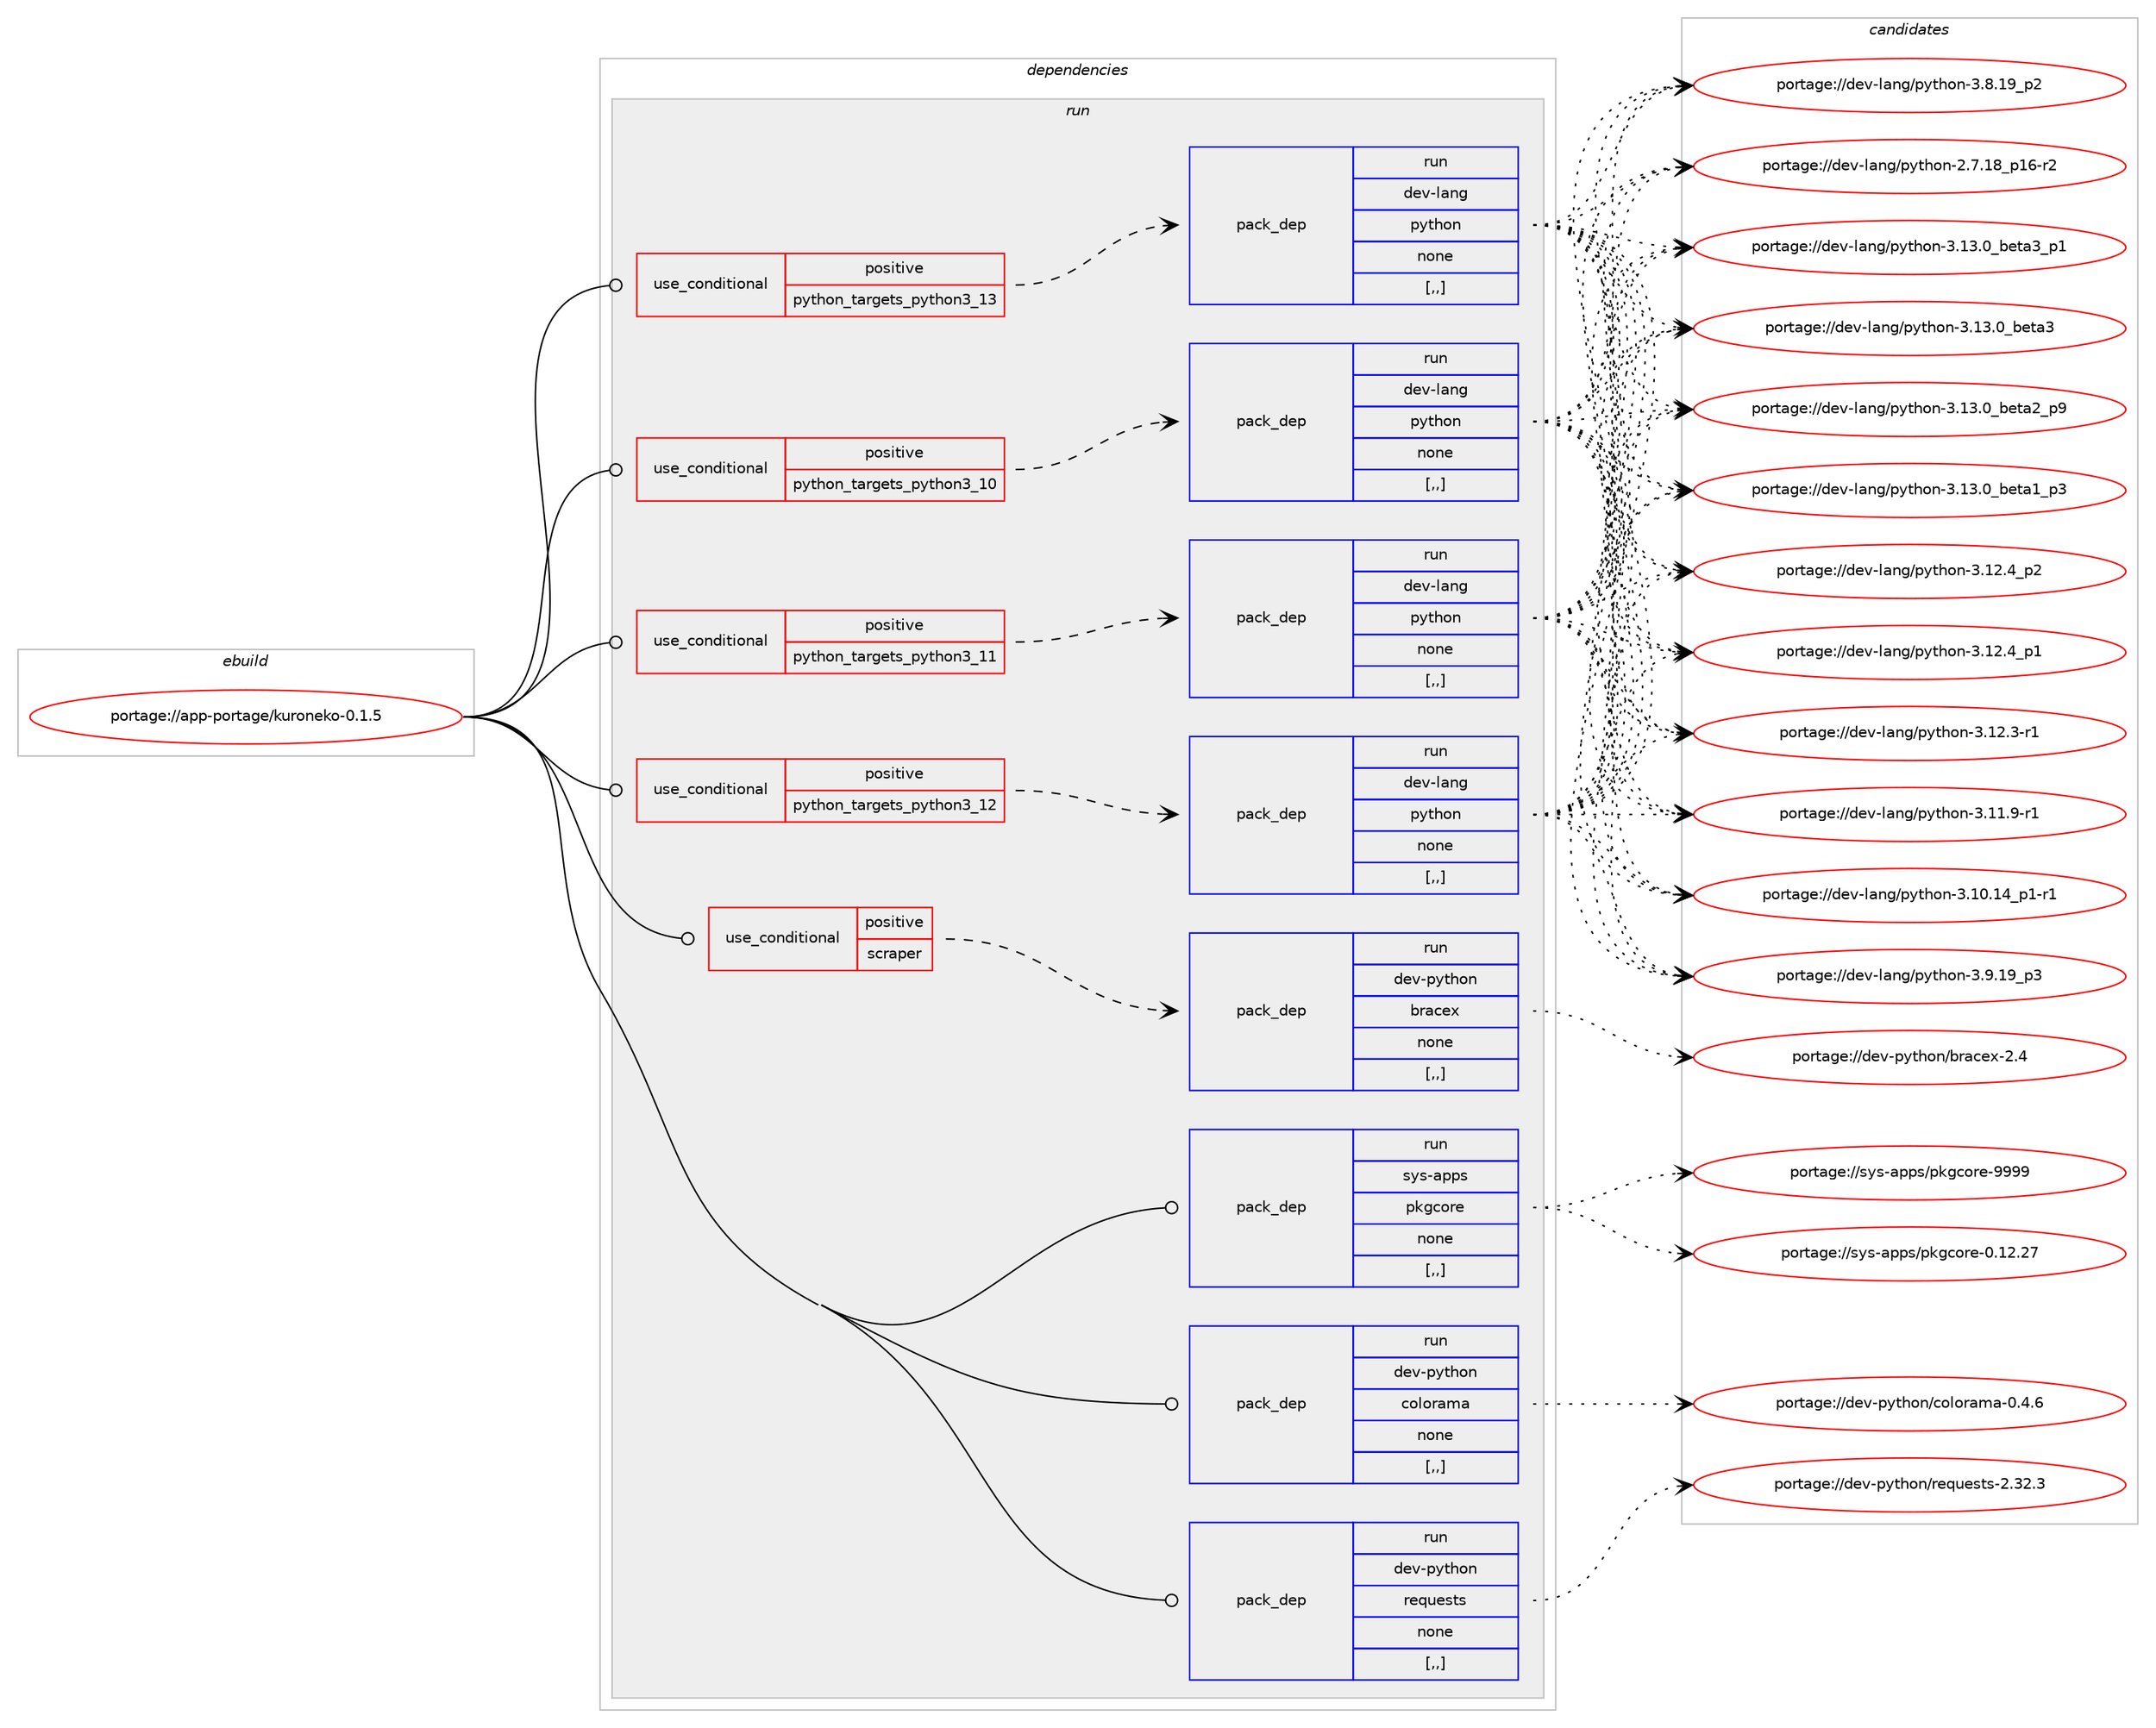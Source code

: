 digraph prolog {

# *************
# Graph options
# *************

newrank=true;
concentrate=true;
compound=true;
graph [rankdir=LR,fontname=Helvetica,fontsize=10,ranksep=1.5];#, ranksep=2.5, nodesep=0.2];
edge  [arrowhead=vee];
node  [fontname=Helvetica,fontsize=10];

# **********
# The ebuild
# **********

subgraph cluster_leftcol {
color=gray;
label=<<i>ebuild</i>>;
id [label="portage://app-portage/kuroneko-0.1.5", color=red, width=4, href="../app-portage/kuroneko-0.1.5.svg"];
}

# ****************
# The dependencies
# ****************

subgraph cluster_midcol {
color=gray;
label=<<i>dependencies</i>>;
subgraph cluster_compile {
fillcolor="#eeeeee";
style=filled;
label=<<i>compile</i>>;
}
subgraph cluster_compileandrun {
fillcolor="#eeeeee";
style=filled;
label=<<i>compile and run</i>>;
}
subgraph cluster_run {
fillcolor="#eeeeee";
style=filled;
label=<<i>run</i>>;
subgraph cond14236 {
dependency51299 [label=<<TABLE BORDER="0" CELLBORDER="1" CELLSPACING="0" CELLPADDING="4"><TR><TD ROWSPAN="3" CELLPADDING="10">use_conditional</TD></TR><TR><TD>positive</TD></TR><TR><TD>python_targets_python3_10</TD></TR></TABLE>>, shape=none, color=red];
subgraph pack36592 {
dependency51300 [label=<<TABLE BORDER="0" CELLBORDER="1" CELLSPACING="0" CELLPADDING="4" WIDTH="220"><TR><TD ROWSPAN="6" CELLPADDING="30">pack_dep</TD></TR><TR><TD WIDTH="110">run</TD></TR><TR><TD>dev-lang</TD></TR><TR><TD>python</TD></TR><TR><TD>none</TD></TR><TR><TD>[,,]</TD></TR></TABLE>>, shape=none, color=blue];
}
dependency51299:e -> dependency51300:w [weight=20,style="dashed",arrowhead="vee"];
}
id:e -> dependency51299:w [weight=20,style="solid",arrowhead="odot"];
subgraph cond14237 {
dependency51301 [label=<<TABLE BORDER="0" CELLBORDER="1" CELLSPACING="0" CELLPADDING="4"><TR><TD ROWSPAN="3" CELLPADDING="10">use_conditional</TD></TR><TR><TD>positive</TD></TR><TR><TD>python_targets_python3_11</TD></TR></TABLE>>, shape=none, color=red];
subgraph pack36593 {
dependency51302 [label=<<TABLE BORDER="0" CELLBORDER="1" CELLSPACING="0" CELLPADDING="4" WIDTH="220"><TR><TD ROWSPAN="6" CELLPADDING="30">pack_dep</TD></TR><TR><TD WIDTH="110">run</TD></TR><TR><TD>dev-lang</TD></TR><TR><TD>python</TD></TR><TR><TD>none</TD></TR><TR><TD>[,,]</TD></TR></TABLE>>, shape=none, color=blue];
}
dependency51301:e -> dependency51302:w [weight=20,style="dashed",arrowhead="vee"];
}
id:e -> dependency51301:w [weight=20,style="solid",arrowhead="odot"];
subgraph cond14238 {
dependency51303 [label=<<TABLE BORDER="0" CELLBORDER="1" CELLSPACING="0" CELLPADDING="4"><TR><TD ROWSPAN="3" CELLPADDING="10">use_conditional</TD></TR><TR><TD>positive</TD></TR><TR><TD>python_targets_python3_12</TD></TR></TABLE>>, shape=none, color=red];
subgraph pack36594 {
dependency51304 [label=<<TABLE BORDER="0" CELLBORDER="1" CELLSPACING="0" CELLPADDING="4" WIDTH="220"><TR><TD ROWSPAN="6" CELLPADDING="30">pack_dep</TD></TR><TR><TD WIDTH="110">run</TD></TR><TR><TD>dev-lang</TD></TR><TR><TD>python</TD></TR><TR><TD>none</TD></TR><TR><TD>[,,]</TD></TR></TABLE>>, shape=none, color=blue];
}
dependency51303:e -> dependency51304:w [weight=20,style="dashed",arrowhead="vee"];
}
id:e -> dependency51303:w [weight=20,style="solid",arrowhead="odot"];
subgraph cond14239 {
dependency51305 [label=<<TABLE BORDER="0" CELLBORDER="1" CELLSPACING="0" CELLPADDING="4"><TR><TD ROWSPAN="3" CELLPADDING="10">use_conditional</TD></TR><TR><TD>positive</TD></TR><TR><TD>python_targets_python3_13</TD></TR></TABLE>>, shape=none, color=red];
subgraph pack36595 {
dependency51306 [label=<<TABLE BORDER="0" CELLBORDER="1" CELLSPACING="0" CELLPADDING="4" WIDTH="220"><TR><TD ROWSPAN="6" CELLPADDING="30">pack_dep</TD></TR><TR><TD WIDTH="110">run</TD></TR><TR><TD>dev-lang</TD></TR><TR><TD>python</TD></TR><TR><TD>none</TD></TR><TR><TD>[,,]</TD></TR></TABLE>>, shape=none, color=blue];
}
dependency51305:e -> dependency51306:w [weight=20,style="dashed",arrowhead="vee"];
}
id:e -> dependency51305:w [weight=20,style="solid",arrowhead="odot"];
subgraph cond14240 {
dependency51307 [label=<<TABLE BORDER="0" CELLBORDER="1" CELLSPACING="0" CELLPADDING="4"><TR><TD ROWSPAN="3" CELLPADDING="10">use_conditional</TD></TR><TR><TD>positive</TD></TR><TR><TD>scraper</TD></TR></TABLE>>, shape=none, color=red];
subgraph pack36596 {
dependency51308 [label=<<TABLE BORDER="0" CELLBORDER="1" CELLSPACING="0" CELLPADDING="4" WIDTH="220"><TR><TD ROWSPAN="6" CELLPADDING="30">pack_dep</TD></TR><TR><TD WIDTH="110">run</TD></TR><TR><TD>dev-python</TD></TR><TR><TD>bracex</TD></TR><TR><TD>none</TD></TR><TR><TD>[,,]</TD></TR></TABLE>>, shape=none, color=blue];
}
dependency51307:e -> dependency51308:w [weight=20,style="dashed",arrowhead="vee"];
}
id:e -> dependency51307:w [weight=20,style="solid",arrowhead="odot"];
subgraph pack36597 {
dependency51309 [label=<<TABLE BORDER="0" CELLBORDER="1" CELLSPACING="0" CELLPADDING="4" WIDTH="220"><TR><TD ROWSPAN="6" CELLPADDING="30">pack_dep</TD></TR><TR><TD WIDTH="110">run</TD></TR><TR><TD>dev-python</TD></TR><TR><TD>colorama</TD></TR><TR><TD>none</TD></TR><TR><TD>[,,]</TD></TR></TABLE>>, shape=none, color=blue];
}
id:e -> dependency51309:w [weight=20,style="solid",arrowhead="odot"];
subgraph pack36598 {
dependency51310 [label=<<TABLE BORDER="0" CELLBORDER="1" CELLSPACING="0" CELLPADDING="4" WIDTH="220"><TR><TD ROWSPAN="6" CELLPADDING="30">pack_dep</TD></TR><TR><TD WIDTH="110">run</TD></TR><TR><TD>dev-python</TD></TR><TR><TD>requests</TD></TR><TR><TD>none</TD></TR><TR><TD>[,,]</TD></TR></TABLE>>, shape=none, color=blue];
}
id:e -> dependency51310:w [weight=20,style="solid",arrowhead="odot"];
subgraph pack36599 {
dependency51311 [label=<<TABLE BORDER="0" CELLBORDER="1" CELLSPACING="0" CELLPADDING="4" WIDTH="220"><TR><TD ROWSPAN="6" CELLPADDING="30">pack_dep</TD></TR><TR><TD WIDTH="110">run</TD></TR><TR><TD>sys-apps</TD></TR><TR><TD>pkgcore</TD></TR><TR><TD>none</TD></TR><TR><TD>[,,]</TD></TR></TABLE>>, shape=none, color=blue];
}
id:e -> dependency51311:w [weight=20,style="solid",arrowhead="odot"];
}
}

# **************
# The candidates
# **************

subgraph cluster_choices {
rank=same;
color=gray;
label=<<i>candidates</i>>;

subgraph choice36592 {
color=black;
nodesep=1;
choice10010111845108971101034711212111610411111045514649514648959810111697519511249 [label="portage://dev-lang/python-3.13.0_beta3_p1", color=red, width=4,href="../dev-lang/python-3.13.0_beta3_p1.svg"];
choice1001011184510897110103471121211161041111104551464951464895981011169751 [label="portage://dev-lang/python-3.13.0_beta3", color=red, width=4,href="../dev-lang/python-3.13.0_beta3.svg"];
choice10010111845108971101034711212111610411111045514649514648959810111697509511257 [label="portage://dev-lang/python-3.13.0_beta2_p9", color=red, width=4,href="../dev-lang/python-3.13.0_beta2_p9.svg"];
choice10010111845108971101034711212111610411111045514649514648959810111697499511251 [label="portage://dev-lang/python-3.13.0_beta1_p3", color=red, width=4,href="../dev-lang/python-3.13.0_beta1_p3.svg"];
choice100101118451089711010347112121116104111110455146495046529511250 [label="portage://dev-lang/python-3.12.4_p2", color=red, width=4,href="../dev-lang/python-3.12.4_p2.svg"];
choice100101118451089711010347112121116104111110455146495046529511249 [label="portage://dev-lang/python-3.12.4_p1", color=red, width=4,href="../dev-lang/python-3.12.4_p1.svg"];
choice100101118451089711010347112121116104111110455146495046514511449 [label="portage://dev-lang/python-3.12.3-r1", color=red, width=4,href="../dev-lang/python-3.12.3-r1.svg"];
choice100101118451089711010347112121116104111110455146494946574511449 [label="portage://dev-lang/python-3.11.9-r1", color=red, width=4,href="../dev-lang/python-3.11.9-r1.svg"];
choice100101118451089711010347112121116104111110455146494846495295112494511449 [label="portage://dev-lang/python-3.10.14_p1-r1", color=red, width=4,href="../dev-lang/python-3.10.14_p1-r1.svg"];
choice100101118451089711010347112121116104111110455146574649579511251 [label="portage://dev-lang/python-3.9.19_p3", color=red, width=4,href="../dev-lang/python-3.9.19_p3.svg"];
choice100101118451089711010347112121116104111110455146564649579511250 [label="portage://dev-lang/python-3.8.19_p2", color=red, width=4,href="../dev-lang/python-3.8.19_p2.svg"];
choice100101118451089711010347112121116104111110455046554649569511249544511450 [label="portage://dev-lang/python-2.7.18_p16-r2", color=red, width=4,href="../dev-lang/python-2.7.18_p16-r2.svg"];
dependency51300:e -> choice10010111845108971101034711212111610411111045514649514648959810111697519511249:w [style=dotted,weight="100"];
dependency51300:e -> choice1001011184510897110103471121211161041111104551464951464895981011169751:w [style=dotted,weight="100"];
dependency51300:e -> choice10010111845108971101034711212111610411111045514649514648959810111697509511257:w [style=dotted,weight="100"];
dependency51300:e -> choice10010111845108971101034711212111610411111045514649514648959810111697499511251:w [style=dotted,weight="100"];
dependency51300:e -> choice100101118451089711010347112121116104111110455146495046529511250:w [style=dotted,weight="100"];
dependency51300:e -> choice100101118451089711010347112121116104111110455146495046529511249:w [style=dotted,weight="100"];
dependency51300:e -> choice100101118451089711010347112121116104111110455146495046514511449:w [style=dotted,weight="100"];
dependency51300:e -> choice100101118451089711010347112121116104111110455146494946574511449:w [style=dotted,weight="100"];
dependency51300:e -> choice100101118451089711010347112121116104111110455146494846495295112494511449:w [style=dotted,weight="100"];
dependency51300:e -> choice100101118451089711010347112121116104111110455146574649579511251:w [style=dotted,weight="100"];
dependency51300:e -> choice100101118451089711010347112121116104111110455146564649579511250:w [style=dotted,weight="100"];
dependency51300:e -> choice100101118451089711010347112121116104111110455046554649569511249544511450:w [style=dotted,weight="100"];
}
subgraph choice36593 {
color=black;
nodesep=1;
choice10010111845108971101034711212111610411111045514649514648959810111697519511249 [label="portage://dev-lang/python-3.13.0_beta3_p1", color=red, width=4,href="../dev-lang/python-3.13.0_beta3_p1.svg"];
choice1001011184510897110103471121211161041111104551464951464895981011169751 [label="portage://dev-lang/python-3.13.0_beta3", color=red, width=4,href="../dev-lang/python-3.13.0_beta3.svg"];
choice10010111845108971101034711212111610411111045514649514648959810111697509511257 [label="portage://dev-lang/python-3.13.0_beta2_p9", color=red, width=4,href="../dev-lang/python-3.13.0_beta2_p9.svg"];
choice10010111845108971101034711212111610411111045514649514648959810111697499511251 [label="portage://dev-lang/python-3.13.0_beta1_p3", color=red, width=4,href="../dev-lang/python-3.13.0_beta1_p3.svg"];
choice100101118451089711010347112121116104111110455146495046529511250 [label="portage://dev-lang/python-3.12.4_p2", color=red, width=4,href="../dev-lang/python-3.12.4_p2.svg"];
choice100101118451089711010347112121116104111110455146495046529511249 [label="portage://dev-lang/python-3.12.4_p1", color=red, width=4,href="../dev-lang/python-3.12.4_p1.svg"];
choice100101118451089711010347112121116104111110455146495046514511449 [label="portage://dev-lang/python-3.12.3-r1", color=red, width=4,href="../dev-lang/python-3.12.3-r1.svg"];
choice100101118451089711010347112121116104111110455146494946574511449 [label="portage://dev-lang/python-3.11.9-r1", color=red, width=4,href="../dev-lang/python-3.11.9-r1.svg"];
choice100101118451089711010347112121116104111110455146494846495295112494511449 [label="portage://dev-lang/python-3.10.14_p1-r1", color=red, width=4,href="../dev-lang/python-3.10.14_p1-r1.svg"];
choice100101118451089711010347112121116104111110455146574649579511251 [label="portage://dev-lang/python-3.9.19_p3", color=red, width=4,href="../dev-lang/python-3.9.19_p3.svg"];
choice100101118451089711010347112121116104111110455146564649579511250 [label="portage://dev-lang/python-3.8.19_p2", color=red, width=4,href="../dev-lang/python-3.8.19_p2.svg"];
choice100101118451089711010347112121116104111110455046554649569511249544511450 [label="portage://dev-lang/python-2.7.18_p16-r2", color=red, width=4,href="../dev-lang/python-2.7.18_p16-r2.svg"];
dependency51302:e -> choice10010111845108971101034711212111610411111045514649514648959810111697519511249:w [style=dotted,weight="100"];
dependency51302:e -> choice1001011184510897110103471121211161041111104551464951464895981011169751:w [style=dotted,weight="100"];
dependency51302:e -> choice10010111845108971101034711212111610411111045514649514648959810111697509511257:w [style=dotted,weight="100"];
dependency51302:e -> choice10010111845108971101034711212111610411111045514649514648959810111697499511251:w [style=dotted,weight="100"];
dependency51302:e -> choice100101118451089711010347112121116104111110455146495046529511250:w [style=dotted,weight="100"];
dependency51302:e -> choice100101118451089711010347112121116104111110455146495046529511249:w [style=dotted,weight="100"];
dependency51302:e -> choice100101118451089711010347112121116104111110455146495046514511449:w [style=dotted,weight="100"];
dependency51302:e -> choice100101118451089711010347112121116104111110455146494946574511449:w [style=dotted,weight="100"];
dependency51302:e -> choice100101118451089711010347112121116104111110455146494846495295112494511449:w [style=dotted,weight="100"];
dependency51302:e -> choice100101118451089711010347112121116104111110455146574649579511251:w [style=dotted,weight="100"];
dependency51302:e -> choice100101118451089711010347112121116104111110455146564649579511250:w [style=dotted,weight="100"];
dependency51302:e -> choice100101118451089711010347112121116104111110455046554649569511249544511450:w [style=dotted,weight="100"];
}
subgraph choice36594 {
color=black;
nodesep=1;
choice10010111845108971101034711212111610411111045514649514648959810111697519511249 [label="portage://dev-lang/python-3.13.0_beta3_p1", color=red, width=4,href="../dev-lang/python-3.13.0_beta3_p1.svg"];
choice1001011184510897110103471121211161041111104551464951464895981011169751 [label="portage://dev-lang/python-3.13.0_beta3", color=red, width=4,href="../dev-lang/python-3.13.0_beta3.svg"];
choice10010111845108971101034711212111610411111045514649514648959810111697509511257 [label="portage://dev-lang/python-3.13.0_beta2_p9", color=red, width=4,href="../dev-lang/python-3.13.0_beta2_p9.svg"];
choice10010111845108971101034711212111610411111045514649514648959810111697499511251 [label="portage://dev-lang/python-3.13.0_beta1_p3", color=red, width=4,href="../dev-lang/python-3.13.0_beta1_p3.svg"];
choice100101118451089711010347112121116104111110455146495046529511250 [label="portage://dev-lang/python-3.12.4_p2", color=red, width=4,href="../dev-lang/python-3.12.4_p2.svg"];
choice100101118451089711010347112121116104111110455146495046529511249 [label="portage://dev-lang/python-3.12.4_p1", color=red, width=4,href="../dev-lang/python-3.12.4_p1.svg"];
choice100101118451089711010347112121116104111110455146495046514511449 [label="portage://dev-lang/python-3.12.3-r1", color=red, width=4,href="../dev-lang/python-3.12.3-r1.svg"];
choice100101118451089711010347112121116104111110455146494946574511449 [label="portage://dev-lang/python-3.11.9-r1", color=red, width=4,href="../dev-lang/python-3.11.9-r1.svg"];
choice100101118451089711010347112121116104111110455146494846495295112494511449 [label="portage://dev-lang/python-3.10.14_p1-r1", color=red, width=4,href="../dev-lang/python-3.10.14_p1-r1.svg"];
choice100101118451089711010347112121116104111110455146574649579511251 [label="portage://dev-lang/python-3.9.19_p3", color=red, width=4,href="../dev-lang/python-3.9.19_p3.svg"];
choice100101118451089711010347112121116104111110455146564649579511250 [label="portage://dev-lang/python-3.8.19_p2", color=red, width=4,href="../dev-lang/python-3.8.19_p2.svg"];
choice100101118451089711010347112121116104111110455046554649569511249544511450 [label="portage://dev-lang/python-2.7.18_p16-r2", color=red, width=4,href="../dev-lang/python-2.7.18_p16-r2.svg"];
dependency51304:e -> choice10010111845108971101034711212111610411111045514649514648959810111697519511249:w [style=dotted,weight="100"];
dependency51304:e -> choice1001011184510897110103471121211161041111104551464951464895981011169751:w [style=dotted,weight="100"];
dependency51304:e -> choice10010111845108971101034711212111610411111045514649514648959810111697509511257:w [style=dotted,weight="100"];
dependency51304:e -> choice10010111845108971101034711212111610411111045514649514648959810111697499511251:w [style=dotted,weight="100"];
dependency51304:e -> choice100101118451089711010347112121116104111110455146495046529511250:w [style=dotted,weight="100"];
dependency51304:e -> choice100101118451089711010347112121116104111110455146495046529511249:w [style=dotted,weight="100"];
dependency51304:e -> choice100101118451089711010347112121116104111110455146495046514511449:w [style=dotted,weight="100"];
dependency51304:e -> choice100101118451089711010347112121116104111110455146494946574511449:w [style=dotted,weight="100"];
dependency51304:e -> choice100101118451089711010347112121116104111110455146494846495295112494511449:w [style=dotted,weight="100"];
dependency51304:e -> choice100101118451089711010347112121116104111110455146574649579511251:w [style=dotted,weight="100"];
dependency51304:e -> choice100101118451089711010347112121116104111110455146564649579511250:w [style=dotted,weight="100"];
dependency51304:e -> choice100101118451089711010347112121116104111110455046554649569511249544511450:w [style=dotted,weight="100"];
}
subgraph choice36595 {
color=black;
nodesep=1;
choice10010111845108971101034711212111610411111045514649514648959810111697519511249 [label="portage://dev-lang/python-3.13.0_beta3_p1", color=red, width=4,href="../dev-lang/python-3.13.0_beta3_p1.svg"];
choice1001011184510897110103471121211161041111104551464951464895981011169751 [label="portage://dev-lang/python-3.13.0_beta3", color=red, width=4,href="../dev-lang/python-3.13.0_beta3.svg"];
choice10010111845108971101034711212111610411111045514649514648959810111697509511257 [label="portage://dev-lang/python-3.13.0_beta2_p9", color=red, width=4,href="../dev-lang/python-3.13.0_beta2_p9.svg"];
choice10010111845108971101034711212111610411111045514649514648959810111697499511251 [label="portage://dev-lang/python-3.13.0_beta1_p3", color=red, width=4,href="../dev-lang/python-3.13.0_beta1_p3.svg"];
choice100101118451089711010347112121116104111110455146495046529511250 [label="portage://dev-lang/python-3.12.4_p2", color=red, width=4,href="../dev-lang/python-3.12.4_p2.svg"];
choice100101118451089711010347112121116104111110455146495046529511249 [label="portage://dev-lang/python-3.12.4_p1", color=red, width=4,href="../dev-lang/python-3.12.4_p1.svg"];
choice100101118451089711010347112121116104111110455146495046514511449 [label="portage://dev-lang/python-3.12.3-r1", color=red, width=4,href="../dev-lang/python-3.12.3-r1.svg"];
choice100101118451089711010347112121116104111110455146494946574511449 [label="portage://dev-lang/python-3.11.9-r1", color=red, width=4,href="../dev-lang/python-3.11.9-r1.svg"];
choice100101118451089711010347112121116104111110455146494846495295112494511449 [label="portage://dev-lang/python-3.10.14_p1-r1", color=red, width=4,href="../dev-lang/python-3.10.14_p1-r1.svg"];
choice100101118451089711010347112121116104111110455146574649579511251 [label="portage://dev-lang/python-3.9.19_p3", color=red, width=4,href="../dev-lang/python-3.9.19_p3.svg"];
choice100101118451089711010347112121116104111110455146564649579511250 [label="portage://dev-lang/python-3.8.19_p2", color=red, width=4,href="../dev-lang/python-3.8.19_p2.svg"];
choice100101118451089711010347112121116104111110455046554649569511249544511450 [label="portage://dev-lang/python-2.7.18_p16-r2", color=red, width=4,href="../dev-lang/python-2.7.18_p16-r2.svg"];
dependency51306:e -> choice10010111845108971101034711212111610411111045514649514648959810111697519511249:w [style=dotted,weight="100"];
dependency51306:e -> choice1001011184510897110103471121211161041111104551464951464895981011169751:w [style=dotted,weight="100"];
dependency51306:e -> choice10010111845108971101034711212111610411111045514649514648959810111697509511257:w [style=dotted,weight="100"];
dependency51306:e -> choice10010111845108971101034711212111610411111045514649514648959810111697499511251:w [style=dotted,weight="100"];
dependency51306:e -> choice100101118451089711010347112121116104111110455146495046529511250:w [style=dotted,weight="100"];
dependency51306:e -> choice100101118451089711010347112121116104111110455146495046529511249:w [style=dotted,weight="100"];
dependency51306:e -> choice100101118451089711010347112121116104111110455146495046514511449:w [style=dotted,weight="100"];
dependency51306:e -> choice100101118451089711010347112121116104111110455146494946574511449:w [style=dotted,weight="100"];
dependency51306:e -> choice100101118451089711010347112121116104111110455146494846495295112494511449:w [style=dotted,weight="100"];
dependency51306:e -> choice100101118451089711010347112121116104111110455146574649579511251:w [style=dotted,weight="100"];
dependency51306:e -> choice100101118451089711010347112121116104111110455146564649579511250:w [style=dotted,weight="100"];
dependency51306:e -> choice100101118451089711010347112121116104111110455046554649569511249544511450:w [style=dotted,weight="100"];
}
subgraph choice36596 {
color=black;
nodesep=1;
choice100101118451121211161041111104798114979910112045504652 [label="portage://dev-python/bracex-2.4", color=red, width=4,href="../dev-python/bracex-2.4.svg"];
dependency51308:e -> choice100101118451121211161041111104798114979910112045504652:w [style=dotted,weight="100"];
}
subgraph choice36597 {
color=black;
nodesep=1;
choice1001011184511212111610411111047991111081111149710997454846524654 [label="portage://dev-python/colorama-0.4.6", color=red, width=4,href="../dev-python/colorama-0.4.6.svg"];
dependency51309:e -> choice1001011184511212111610411111047991111081111149710997454846524654:w [style=dotted,weight="100"];
}
subgraph choice36598 {
color=black;
nodesep=1;
choice100101118451121211161041111104711410111311710111511611545504651504651 [label="portage://dev-python/requests-2.32.3", color=red, width=4,href="../dev-python/requests-2.32.3.svg"];
dependency51310:e -> choice100101118451121211161041111104711410111311710111511611545504651504651:w [style=dotted,weight="100"];
}
subgraph choice36599 {
color=black;
nodesep=1;
choice115121115459711211211547112107103991111141014557575757 [label="portage://sys-apps/pkgcore-9999", color=red, width=4,href="../sys-apps/pkgcore-9999.svg"];
choice115121115459711211211547112107103991111141014548464950465055 [label="portage://sys-apps/pkgcore-0.12.27", color=red, width=4,href="../sys-apps/pkgcore-0.12.27.svg"];
dependency51311:e -> choice115121115459711211211547112107103991111141014557575757:w [style=dotted,weight="100"];
dependency51311:e -> choice115121115459711211211547112107103991111141014548464950465055:w [style=dotted,weight="100"];
}
}

}
